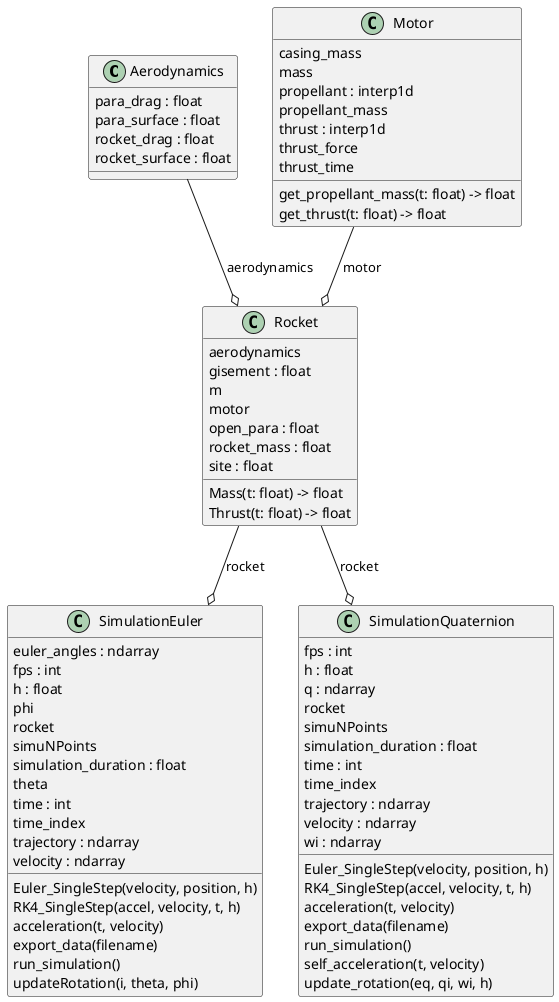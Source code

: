 @startuml classes
set namespaceSeparator none
class "Aerodynamics" as simulation.Aerodynamics {
  para_drag : float
  para_surface : float
  rocket_drag : float
  rocket_surface : float
}
class "Motor" as simulation.Motor {
  casing_mass
  mass
  propellant : interp1d
  propellant_mass
  thrust : interp1d
  thrust_force
  thrust_time
  get_propellant_mass(t: float) -> float
  get_thrust(t: float) -> float
}
class "Rocket" as simulation.Rocket {
  aerodynamics
  gisement : float
  m
  motor
  open_para : float
  rocket_mass : float
  site : float
  Mass(t: float) -> float
  Thrust(t: float) -> float
}
class "SimulationEuler" as simulation.SimulationEuler {
  euler_angles : ndarray
  fps : int
  h : float
  phi
  rocket
  simuNPoints
  simulation_duration : float
  theta
  time : int
  time_index
  trajectory : ndarray
  velocity : ndarray
  Euler_SingleStep(velocity, position, h)
  RK4_SingleStep(accel, velocity, t, h)
  acceleration(t, velocity)
  export_data(filename)
  run_simulation()
  updateRotation(i, theta, phi)
}
class "SimulationQuaternion" as simulation.SimulationQuaternion {
  fps : int
  h : float
  q : ndarray
  rocket
  simuNPoints
  simulation_duration : float
  time : int
  time_index
  trajectory : ndarray
  velocity : ndarray
  wi : ndarray
  Euler_SingleStep(velocity, position, h)
  RK4_SingleStep(accel, velocity, t, h)
  acceleration(t, velocity)
  export_data(filename)
  run_simulation()
  self_acceleration(t, velocity)
  update_rotation(eq, qi, wi, h)
}
simulation.Aerodynamics --o simulation.Rocket : aerodynamics
simulation.Motor --o simulation.Rocket : motor
simulation.Rocket --o simulation.SimulationEuler : rocket
simulation.Rocket --o simulation.SimulationQuaternion : rocket
@enduml
